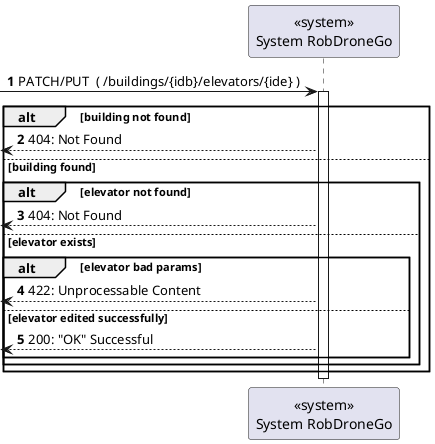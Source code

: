 @startuml
autonumber


participant "<<system>>\nSystem RobDroneGo" as sys


    [-> sys: PATCH/PUT  ( /buildings/{idb}/elevators/{ide} )
    activate sys

    alt building not found
        [<-- sys : 404: Not Found
    else building found

        alt elevator not found
        [<-- sys : 404: Not Found
        else elevator exists

            alt  elevator bad params
                [<-- sys : 422: Unprocessable Content
            else elevator edited successfully
                [<-- sys : 200: "OK" Successful
            end
        end
    end

    deactivate sys


@enduml
